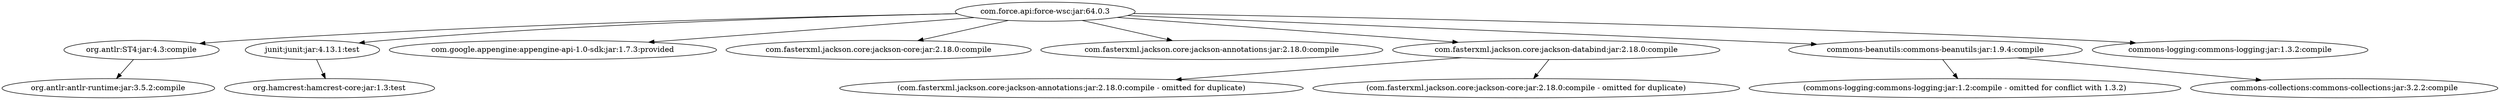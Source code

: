 digraph forcedotcom__wsc {
	"com.force.api:force-wsc:jar:64.0.3" -> "org.antlr:ST4:jar:4.3:compile" ; 
	"com.force.api:force-wsc:jar:64.0.3" -> "junit:junit:jar:4.13.1:test" ; 
	"com.force.api:force-wsc:jar:64.0.3" -> "com.google.appengine:appengine-api-1.0-sdk:jar:1.7.3:provided" ; 
	"com.force.api:force-wsc:jar:64.0.3" -> "com.fasterxml.jackson.core:jackson-core:jar:2.18.0:compile" ; 
	"com.force.api:force-wsc:jar:64.0.3" -> "com.fasterxml.jackson.core:jackson-annotations:jar:2.18.0:compile" ; 
	"com.force.api:force-wsc:jar:64.0.3" -> "com.fasterxml.jackson.core:jackson-databind:jar:2.18.0:compile" ; 
	"com.force.api:force-wsc:jar:64.0.3" -> "commons-beanutils:commons-beanutils:jar:1.9.4:compile" ; 
	"com.force.api:force-wsc:jar:64.0.3" -> "commons-logging:commons-logging:jar:1.3.2:compile" ; 
	"org.antlr:ST4:jar:4.3:compile" -> "org.antlr:antlr-runtime:jar:3.5.2:compile" ; 
	"junit:junit:jar:4.13.1:test" -> "org.hamcrest:hamcrest-core:jar:1.3:test" ; 
	"com.fasterxml.jackson.core:jackson-databind:jar:2.18.0:compile" -> "(com.fasterxml.jackson.core:jackson-annotations:jar:2.18.0:compile - omitted for duplicate)" ; 
	"com.fasterxml.jackson.core:jackson-databind:jar:2.18.0:compile" -> "(com.fasterxml.jackson.core:jackson-core:jar:2.18.0:compile - omitted for duplicate)" ; 
	"commons-beanutils:commons-beanutils:jar:1.9.4:compile" -> "(commons-logging:commons-logging:jar:1.2:compile - omitted for conflict with 1.3.2)" ; 
	"commons-beanutils:commons-beanutils:jar:1.9.4:compile" -> "commons-collections:commons-collections:jar:3.2.2:compile" ; 
}
